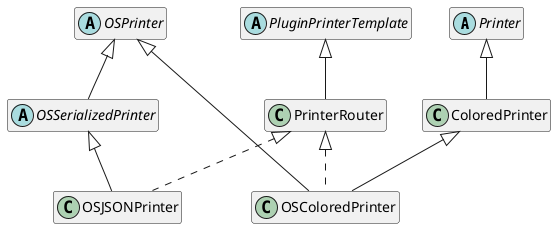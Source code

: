 @startuml
hide empty field
hide empty  method


abstract class Printer
abstract class PluginPrinterTemplate
abstract class OSPrinter
abstract class OSSerializedPrinter
class OSColoredPrinter

class PrinterRouter


Printer <|-- ColoredPrinter
OSPrinter <|-- OSColoredPrinter
ColoredPrinter <|-- OSColoredPrinter
OSPrinter <|-- OSSerializedPrinter
OSSerializedPrinter <|-- OSJSONPrinter
PluginPrinterTemplate <|-- PrinterRouter
PrinterRouter <|.. OSColoredPrinter
PrinterRouter <|.. OSJSONPrinter
@enduml
